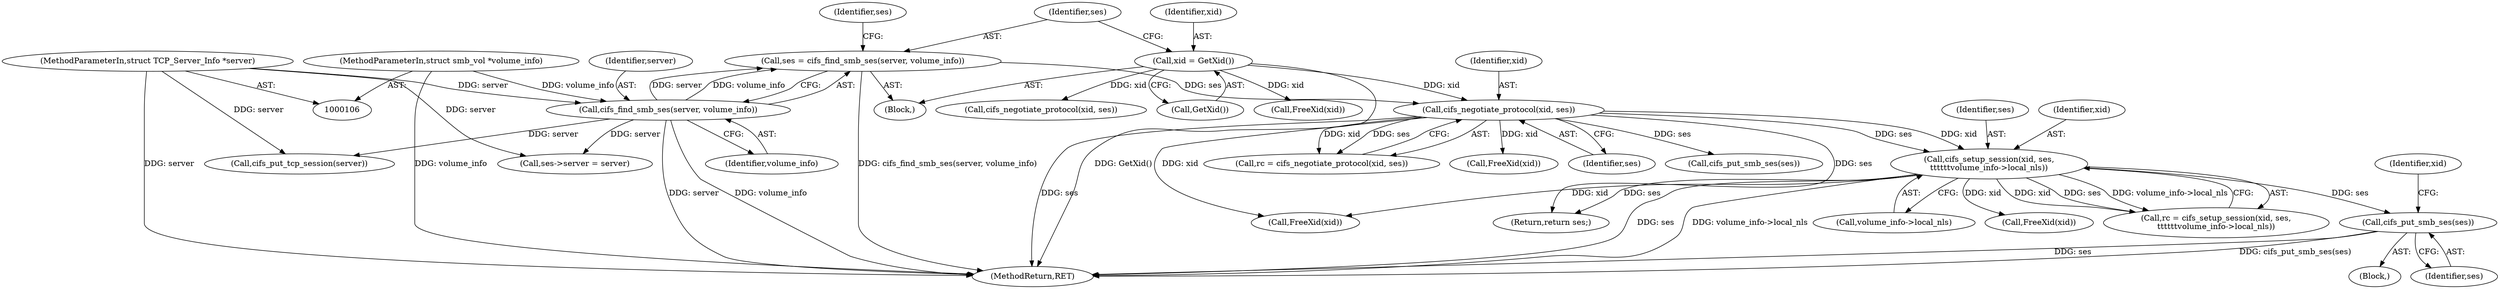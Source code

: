digraph "0_linux_4ff67b720c02c36e54d55b88c2931879b7db1cd2_0@pointer" {
"1000185" [label="(Call,cifs_put_smb_ses(ses))"];
"1000171" [label="(Call,cifs_setup_session(xid, ses,\n\t\t\t\t\t\tvolume_info->local_nls))"];
"1000143" [label="(Call,cifs_negotiate_protocol(xid, ses))"];
"1000117" [label="(Call,xid = GetXid())"];
"1000120" [label="(Call,ses = cifs_find_smb_ses(server, volume_info))"];
"1000122" [label="(Call,cifs_find_smb_ses(server, volume_info))"];
"1000107" [label="(MethodParameterIn,struct TCP_Server_Info *server)"];
"1000108" [label="(MethodParameterIn,struct smb_vol *volume_info)"];
"1000390" [label="(MethodReturn,RET)"];
"1000123" [label="(Identifier,server)"];
"1000188" [label="(Identifier,xid)"];
"1000107" [label="(MethodParameterIn,struct TCP_Server_Info *server)"];
"1000121" [label="(Identifier,ses)"];
"1000174" [label="(Call,volume_info->local_nls)"];
"1000385" [label="(Call,FreeXid(xid))"];
"1000187" [label="(Call,FreeXid(xid))"];
"1000144" [label="(Identifier,xid)"];
"1000212" [label="(Call,ses->server = server)"];
"1000126" [label="(Identifier,ses)"];
"1000199" [label="(Return,return ses;)"];
"1000124" [label="(Identifier,volume_info)"];
"1000186" [label="(Identifier,ses)"];
"1000109" [label="(Block,)"];
"1000169" [label="(Call,rc = cifs_setup_session(xid, ses,\n\t\t\t\t\t\tvolume_info->local_nls))"];
"1000185" [label="(Call,cifs_put_smb_ses(ses))"];
"1000341" [label="(Call,cifs_negotiate_protocol(xid, ses))"];
"1000117" [label="(Call,xid = GetXid())"];
"1000119" [label="(Call,GetXid())"];
"1000134" [label="(Call,cifs_put_tcp_session(server))"];
"1000118" [label="(Identifier,xid)"];
"1000108" [label="(MethodParameterIn,struct smb_vol *volume_info)"];
"1000172" [label="(Identifier,xid)"];
"1000141" [label="(Call,rc = cifs_negotiate_protocol(xid, ses))"];
"1000171" [label="(Call,cifs_setup_session(xid, ses,\n\t\t\t\t\t\tvolume_info->local_nls))"];
"1000120" [label="(Call,ses = cifs_find_smb_ses(server, volume_info))"];
"1000173" [label="(Identifier,ses)"];
"1000143" [label="(Call,cifs_negotiate_protocol(xid, ses))"];
"1000122" [label="(Call,cifs_find_smb_ses(server, volume_info))"];
"1000156" [label="(Call,FreeXid(xid))"];
"1000145" [label="(Identifier,ses)"];
"1000179" [label="(Block,)"];
"1000197" [label="(Call,FreeXid(xid))"];
"1000154" [label="(Call,cifs_put_smb_ses(ses))"];
"1000185" -> "1000179"  [label="AST: "];
"1000185" -> "1000186"  [label="CFG: "];
"1000186" -> "1000185"  [label="AST: "];
"1000188" -> "1000185"  [label="CFG: "];
"1000185" -> "1000390"  [label="DDG: ses"];
"1000185" -> "1000390"  [label="DDG: cifs_put_smb_ses(ses)"];
"1000171" -> "1000185"  [label="DDG: ses"];
"1000171" -> "1000169"  [label="AST: "];
"1000171" -> "1000174"  [label="CFG: "];
"1000172" -> "1000171"  [label="AST: "];
"1000173" -> "1000171"  [label="AST: "];
"1000174" -> "1000171"  [label="AST: "];
"1000169" -> "1000171"  [label="CFG: "];
"1000171" -> "1000390"  [label="DDG: ses"];
"1000171" -> "1000390"  [label="DDG: volume_info->local_nls"];
"1000171" -> "1000169"  [label="DDG: xid"];
"1000171" -> "1000169"  [label="DDG: ses"];
"1000171" -> "1000169"  [label="DDG: volume_info->local_nls"];
"1000143" -> "1000171"  [label="DDG: xid"];
"1000143" -> "1000171"  [label="DDG: ses"];
"1000171" -> "1000187"  [label="DDG: xid"];
"1000171" -> "1000197"  [label="DDG: xid"];
"1000171" -> "1000199"  [label="DDG: ses"];
"1000143" -> "1000141"  [label="AST: "];
"1000143" -> "1000145"  [label="CFG: "];
"1000144" -> "1000143"  [label="AST: "];
"1000145" -> "1000143"  [label="AST: "];
"1000141" -> "1000143"  [label="CFG: "];
"1000143" -> "1000390"  [label="DDG: ses"];
"1000143" -> "1000141"  [label="DDG: xid"];
"1000143" -> "1000141"  [label="DDG: ses"];
"1000117" -> "1000143"  [label="DDG: xid"];
"1000120" -> "1000143"  [label="DDG: ses"];
"1000143" -> "1000154"  [label="DDG: ses"];
"1000143" -> "1000156"  [label="DDG: xid"];
"1000143" -> "1000197"  [label="DDG: xid"];
"1000143" -> "1000199"  [label="DDG: ses"];
"1000117" -> "1000109"  [label="AST: "];
"1000117" -> "1000119"  [label="CFG: "];
"1000118" -> "1000117"  [label="AST: "];
"1000119" -> "1000117"  [label="AST: "];
"1000121" -> "1000117"  [label="CFG: "];
"1000117" -> "1000390"  [label="DDG: GetXid()"];
"1000117" -> "1000341"  [label="DDG: xid"];
"1000117" -> "1000385"  [label="DDG: xid"];
"1000120" -> "1000109"  [label="AST: "];
"1000120" -> "1000122"  [label="CFG: "];
"1000121" -> "1000120"  [label="AST: "];
"1000122" -> "1000120"  [label="AST: "];
"1000126" -> "1000120"  [label="CFG: "];
"1000120" -> "1000390"  [label="DDG: cifs_find_smb_ses(server, volume_info)"];
"1000122" -> "1000120"  [label="DDG: server"];
"1000122" -> "1000120"  [label="DDG: volume_info"];
"1000122" -> "1000124"  [label="CFG: "];
"1000123" -> "1000122"  [label="AST: "];
"1000124" -> "1000122"  [label="AST: "];
"1000122" -> "1000390"  [label="DDG: server"];
"1000122" -> "1000390"  [label="DDG: volume_info"];
"1000107" -> "1000122"  [label="DDG: server"];
"1000108" -> "1000122"  [label="DDG: volume_info"];
"1000122" -> "1000134"  [label="DDG: server"];
"1000122" -> "1000212"  [label="DDG: server"];
"1000107" -> "1000106"  [label="AST: "];
"1000107" -> "1000390"  [label="DDG: server"];
"1000107" -> "1000134"  [label="DDG: server"];
"1000107" -> "1000212"  [label="DDG: server"];
"1000108" -> "1000106"  [label="AST: "];
"1000108" -> "1000390"  [label="DDG: volume_info"];
}
